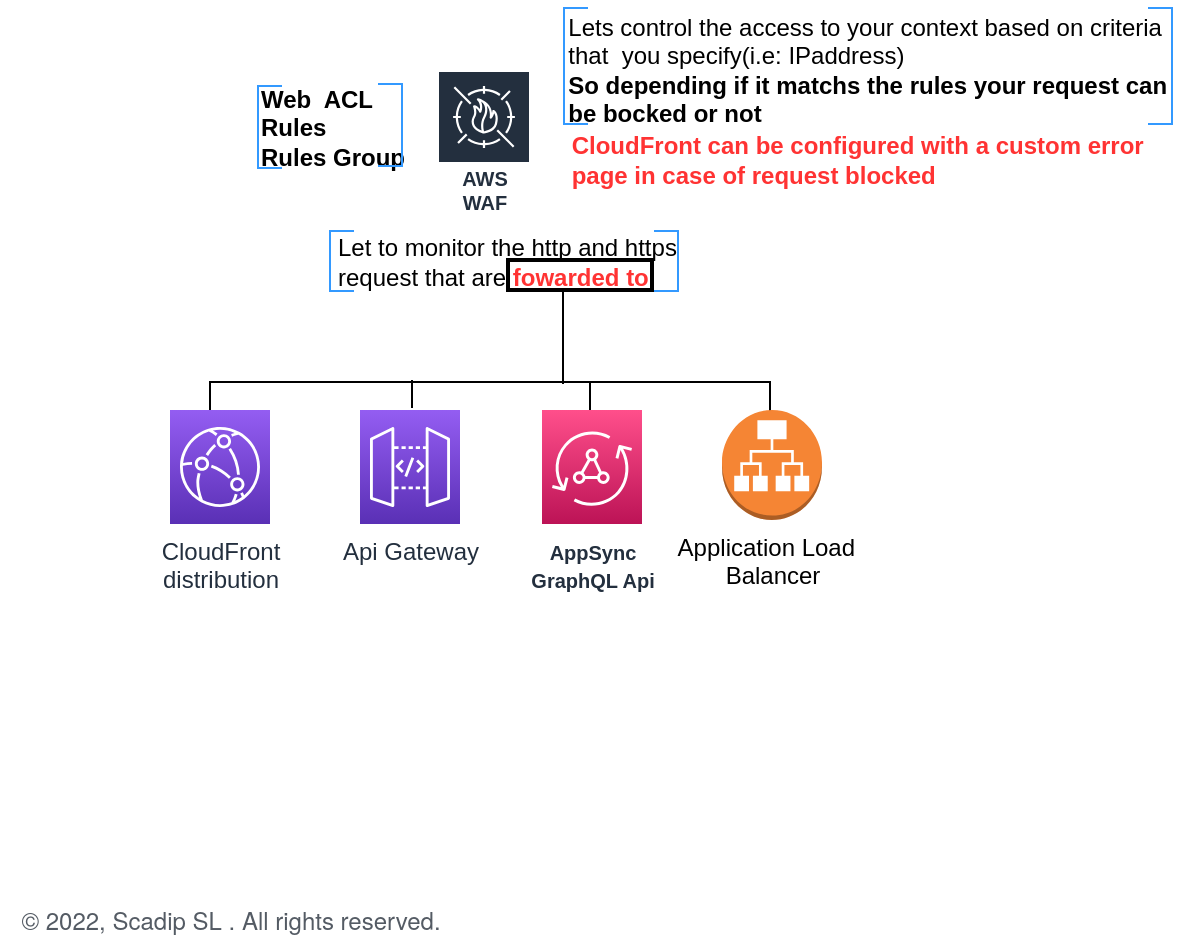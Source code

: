 <mxfile version="20.0.4" type="github">
  <diagram id="TGUJG3q0h4wug02qJyAX" name="Page-1">
    <mxGraphModel dx="1204" dy="539" grid="1" gridSize="10" guides="1" tooltips="1" connect="1" arrows="1" fold="1" page="1" pageScale="1" pageWidth="827" pageHeight="1169" math="0" shadow="0">
      <root>
        <mxCell id="0" />
        <mxCell id="1" parent="0" />
        <mxCell id="OdlJfJ64PCM52wQeaOQS-1" value="AWS WAF" style="sketch=0;outlineConnect=0;fontColor=#232F3E;gradientColor=none;strokeColor=#ffffff;fillColor=#232F3E;dashed=0;verticalLabelPosition=middle;verticalAlign=bottom;align=center;html=1;whiteSpace=wrap;fontSize=10;fontStyle=1;spacing=3;shape=mxgraph.aws4.productIcon;prIcon=mxgraph.aws4.waf;" vertex="1" parent="1">
          <mxGeometry x="263.5" y="205" width="47" height="76" as="geometry" />
        </mxCell>
        <mxCell id="OdlJfJ64PCM52wQeaOQS-2" value="Let to monitor the http and https &lt;br&gt;request that are &lt;b&gt;&lt;font color=&quot;#ff3333&quot;&gt;fowarded to&lt;/font&gt;&lt;/b&gt;&amp;nbsp;" style="text;html=1;align=left;verticalAlign=middle;resizable=0;points=[];autosize=1;strokeColor=none;fillColor=none;" vertex="1" parent="1">
          <mxGeometry x="211.5" y="281" width="190" height="40" as="geometry" />
        </mxCell>
        <mxCell id="OdlJfJ64PCM52wQeaOQS-3" value="" style="strokeWidth=1;html=1;shape=mxgraph.flowchart.annotation_1;align=left;pointerEvents=1;fontColor=#000033;fillColor=none;strokeColor=#3399FF;" vertex="1" parent="1">
          <mxGeometry x="210" y="285.5" width="12" height="30" as="geometry" />
        </mxCell>
        <mxCell id="OdlJfJ64PCM52wQeaOQS-4" value="" style="strokeWidth=1;html=1;shape=mxgraph.flowchart.annotation_1;align=left;pointerEvents=1;fontColor=#000033;fillColor=none;direction=west;strokeColor=#3399FF;" vertex="1" parent="1">
          <mxGeometry x="372" y="285.5" width="12" height="30" as="geometry" />
        </mxCell>
        <mxCell id="OdlJfJ64PCM52wQeaOQS-5" value="" style="strokeWidth=1;html=1;shape=mxgraph.flowchart.annotation_1;align=left;pointerEvents=1;direction=south;" vertex="1" parent="1">
          <mxGeometry x="150" y="361" width="280" height="15" as="geometry" />
        </mxCell>
        <mxCell id="OdlJfJ64PCM52wQeaOQS-6" value="&lt;font style=&quot;font-size: 10px;&quot;&gt;&lt;b&gt;AppSync&lt;br&gt;GraphQL Api&lt;/b&gt;&lt;/font&gt;" style="sketch=0;points=[[0,0,0],[0.25,0,0],[0.5,0,0],[0.75,0,0],[1,0,0],[0,1,0],[0.25,1,0],[0.5,1,0],[0.75,1,0],[1,1,0],[0,0.25,0],[0,0.5,0],[0,0.75,0],[1,0.25,0],[1,0.5,0],[1,0.75,0]];outlineConnect=0;fontColor=#232F3E;gradientColor=#FF4F8B;gradientDirection=north;fillColor=#BC1356;strokeColor=#ffffff;dashed=0;verticalLabelPosition=bottom;verticalAlign=top;align=center;html=1;fontSize=12;fontStyle=0;shape=mxgraph.aws4.resourceIcon;resIcon=mxgraph.aws4.appsync;" vertex="1" parent="1">
          <mxGeometry x="316" y="375" width="50" height="57" as="geometry" />
        </mxCell>
        <mxCell id="OdlJfJ64PCM52wQeaOQS-10" value="CloudFront&lt;br&gt;distribution" style="sketch=0;points=[[0,0,0],[0.25,0,0],[0.5,0,0],[0.75,0,0],[1,0,0],[0,1,0],[0.25,1,0],[0.5,1,0],[0.75,1,0],[1,1,0],[0,0.25,0],[0,0.5,0],[0,0.75,0],[1,0.25,0],[1,0.5,0],[1,0.75,0]];outlineConnect=0;fontColor=#232F3E;gradientColor=#945DF2;gradientDirection=north;fillColor=#5A30B5;strokeColor=#ffffff;dashed=0;verticalLabelPosition=bottom;verticalAlign=top;align=center;html=1;fontSize=12;fontStyle=0;shape=mxgraph.aws4.resourceIcon;resIcon=mxgraph.aws4.cloudfront;" vertex="1" parent="1">
          <mxGeometry x="130" y="375" width="50" height="57" as="geometry" />
        </mxCell>
        <mxCell id="OdlJfJ64PCM52wQeaOQS-11" value="Api Gateway" style="sketch=0;points=[[0,0,0],[0.25,0,0],[0.5,0,0],[0.75,0,0],[1,0,0],[0,1,0],[0.25,1,0],[0.5,1,0],[0.75,1,0],[1,1,0],[0,0.25,0],[0,0.5,0],[0,0.75,0],[1,0.25,0],[1,0.5,0],[1,0.75,0]];outlineConnect=0;fontColor=#232F3E;gradientColor=#945DF2;gradientDirection=north;fillColor=#5A30B5;strokeColor=#ffffff;dashed=0;verticalLabelPosition=bottom;verticalAlign=top;align=center;html=1;fontSize=12;fontStyle=0;shape=mxgraph.aws4.resourceIcon;resIcon=mxgraph.aws4.api_gateway;" vertex="1" parent="1">
          <mxGeometry x="225" y="375" width="50" height="57" as="geometry" />
        </mxCell>
        <mxCell id="OdlJfJ64PCM52wQeaOQS-12" value="&lt;font color=&quot;#000000&quot; style=&quot;font-size: 12px;&quot;&gt;Application Load&amp;nbsp;&amp;nbsp;&lt;br&gt;Balancer&lt;/font&gt;" style="outlineConnect=0;dashed=0;verticalLabelPosition=bottom;verticalAlign=top;align=center;html=1;shape=mxgraph.aws3.application_load_balancer;fillColor=#F58534;gradientColor=none;fontSize=10;fontColor=#FF3333;" vertex="1" parent="1">
          <mxGeometry x="406" y="375" width="50" height="55" as="geometry" />
        </mxCell>
        <mxCell id="OdlJfJ64PCM52wQeaOQS-13" value="" style="endArrow=none;html=1;rounded=0;" edge="1" parent="1">
          <mxGeometry width="50" height="50" relative="1" as="geometry">
            <mxPoint x="251" y="374" as="sourcePoint" />
            <mxPoint x="251" y="360" as="targetPoint" />
          </mxGeometry>
        </mxCell>
        <mxCell id="OdlJfJ64PCM52wQeaOQS-14" value="" style="endArrow=none;html=1;rounded=0;" edge="1" parent="1">
          <mxGeometry width="50" height="50" relative="1" as="geometry">
            <mxPoint x="340" y="375" as="sourcePoint" />
            <mxPoint x="340" y="361" as="targetPoint" />
          </mxGeometry>
        </mxCell>
        <mxCell id="OdlJfJ64PCM52wQeaOQS-15" value="" style="rounded=0;whiteSpace=wrap;html=1;fontSize=12;fontColor=#000000;fillColor=none;strokeWidth=2;" vertex="1" parent="1">
          <mxGeometry x="299" y="300" width="72" height="15" as="geometry" />
        </mxCell>
        <mxCell id="OdlJfJ64PCM52wQeaOQS-16" value="" style="endArrow=none;html=1;rounded=0;fontSize=12;fontColor=#000000;" edge="1" parent="1">
          <mxGeometry width="50" height="50" relative="1" as="geometry">
            <mxPoint x="326.5" y="362" as="sourcePoint" />
            <mxPoint x="326.5" y="316" as="targetPoint" />
          </mxGeometry>
        </mxCell>
        <mxCell id="OdlJfJ64PCM52wQeaOQS-17" value="&lt;div style=&quot;text-align: left;&quot;&gt;&lt;span style=&quot;background-color: initial;&quot;&gt;Lets control the access to your context based on criteria&amp;nbsp;&lt;/span&gt;&lt;/div&gt;&lt;div style=&quot;text-align: left;&quot;&gt;&lt;span style=&quot;background-color: initial;&quot;&gt;that&amp;nbsp; you specify(i.e: IPaddress)&lt;/span&gt;&lt;/div&gt;&lt;div style=&quot;text-align: left;&quot;&gt;&lt;span style=&quot;background-color: initial;&quot;&gt;&lt;b&gt;So depending if it matchs the rules your request can&amp;nbsp;&lt;/b&gt;&lt;/span&gt;&lt;/div&gt;&lt;div style=&quot;text-align: left;&quot;&gt;&lt;span style=&quot;background-color: initial;&quot;&gt;&lt;b&gt;be bocked or not&lt;/b&gt;&lt;/span&gt;&lt;/div&gt;" style="text;html=1;align=center;verticalAlign=middle;resizable=0;points=[];autosize=1;strokeColor=none;fillColor=none;fontSize=12;fontColor=#000000;" vertex="1" parent="1">
          <mxGeometry x="315" y="170" width="330" height="70" as="geometry" />
        </mxCell>
        <mxCell id="OdlJfJ64PCM52wQeaOQS-18" value="&lt;div style=&quot;text-align: left;&quot;&gt;&lt;span style=&quot;color: rgb(0, 0, 0); background-color: initial;&quot;&gt;&lt;b&gt;Web&amp;nbsp; ACL&lt;/b&gt;&lt;/span&gt;&lt;/div&gt;&lt;font color=&quot;#000000&quot;&gt;&lt;b&gt;&lt;div style=&quot;text-align: left;&quot;&gt;&lt;span style=&quot;background-color: initial;&quot;&gt;Rules&lt;/span&gt;&lt;/div&gt;&lt;div style=&quot;text-align: left;&quot;&gt;&lt;span style=&quot;background-color: initial;&quot;&gt;Rules Group&lt;/span&gt;&lt;/div&gt;&lt;/b&gt;&lt;/font&gt;" style="text;html=1;align=center;verticalAlign=middle;resizable=0;points=[];autosize=1;strokeColor=none;fillColor=none;fontSize=12;fontColor=#FF3333;" vertex="1" parent="1">
          <mxGeometry x="161" y="204" width="100" height="60" as="geometry" />
        </mxCell>
        <mxCell id="OdlJfJ64PCM52wQeaOQS-21" value="" style="strokeWidth=1;html=1;shape=mxgraph.flowchart.annotation_1;align=left;pointerEvents=1;fontColor=#000033;fillColor=none;strokeColor=#3399FF;" vertex="1" parent="1">
          <mxGeometry x="174" y="213" width="12" height="41" as="geometry" />
        </mxCell>
        <mxCell id="OdlJfJ64PCM52wQeaOQS-22" value="" style="strokeWidth=1;html=1;shape=mxgraph.flowchart.annotation_1;align=left;pointerEvents=1;fontColor=#000033;fillColor=none;direction=west;strokeColor=#3399FF;" vertex="1" parent="1">
          <mxGeometry x="234" y="212" width="12" height="41" as="geometry" />
        </mxCell>
        <mxCell id="OdlJfJ64PCM52wQeaOQS-24" value="" style="strokeWidth=1;html=1;shape=mxgraph.flowchart.annotation_1;align=left;pointerEvents=1;fontColor=#000033;fillColor=none;strokeColor=#3399FF;" vertex="1" parent="1">
          <mxGeometry x="327" y="174" width="12" height="58" as="geometry" />
        </mxCell>
        <mxCell id="OdlJfJ64PCM52wQeaOQS-25" value="" style="strokeWidth=1;html=1;shape=mxgraph.flowchart.annotation_1;align=left;pointerEvents=1;fontColor=#000033;fillColor=none;direction=west;strokeColor=#3399FF;" vertex="1" parent="1">
          <mxGeometry x="619" y="174" width="12" height="58" as="geometry" />
        </mxCell>
        <mxCell id="OdlJfJ64PCM52wQeaOQS-26" value="&lt;div style=&quot;text-align: left;&quot;&gt;&lt;span style=&quot;background-color: initial;&quot;&gt;&lt;b&gt;&lt;font color=&quot;#ff3333&quot;&gt;CloudFront can be configured with a custom error&amp;nbsp;&lt;/font&gt;&lt;/b&gt;&lt;/span&gt;&lt;/div&gt;&lt;div style=&quot;text-align: left;&quot;&gt;&lt;span style=&quot;background-color: initial;&quot;&gt;&lt;b&gt;&lt;font color=&quot;#ff3333&quot;&gt;page in case of&amp;nbsp;&lt;/font&gt;&lt;/b&gt;&lt;/span&gt;&lt;b style=&quot;background-color: initial;&quot;&gt;&lt;font color=&quot;#ff3333&quot;&gt;request blocked&lt;/font&gt;&lt;/b&gt;&lt;span style=&quot;background-color: initial;&quot;&gt;&amp;nbsp;&lt;/span&gt;&lt;/div&gt;" style="text;html=1;align=center;verticalAlign=middle;resizable=0;points=[];autosize=1;strokeColor=none;fillColor=none;fontSize=12;fontColor=#000000;" vertex="1" parent="1">
          <mxGeometry x="320" y="230" width="310" height="40" as="geometry" />
        </mxCell>
        <mxCell id="OdlJfJ64PCM52wQeaOQS-28" value="&lt;span style=&quot;color: rgb(84, 91, 100); font-family: &amp;quot;Amazon Ember&amp;quot;, &amp;quot;Helvetica Neue&amp;quot;, Roboto, Arial, sans-serif; text-align: start; background-color: rgb(255, 255, 255);&quot;&gt;© 2022, Scadip SL&amp;nbsp;&lt;/span&gt;&lt;span style=&quot;color: rgb(84, 91, 100); font-family: &amp;quot;Amazon Ember&amp;quot;, &amp;quot;Helvetica Neue&amp;quot;, Roboto, Arial, sans-serif; text-align: start; background-color: rgb(255, 255, 255);&quot;&gt;. All rights reserved.&lt;/span&gt;" style="text;html=1;align=center;verticalAlign=middle;resizable=0;points=[];autosize=1;strokeColor=none;fillColor=none;fontSize=12;" vertex="1" parent="1">
          <mxGeometry x="45" y="620" width="230" height="20" as="geometry" />
        </mxCell>
      </root>
    </mxGraphModel>
  </diagram>
</mxfile>
